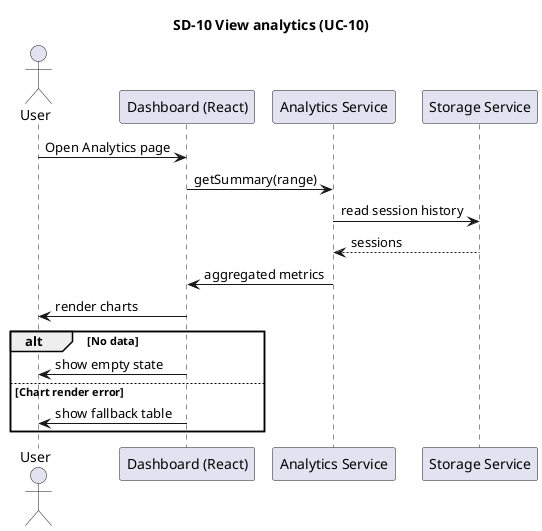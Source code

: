 @startuml
title SD-10 View analytics (UC-10)
actor User
participant "Dashboard (React)" as Dashboard
participant "Analytics Service" as Analytics
participant "Storage Service" as Storage

User -> Dashboard: Open Analytics page
Dashboard -> Analytics: getSummary(range)
Analytics -> Storage: read session history
Storage --> Analytics: sessions
Analytics -> Dashboard: aggregated metrics
Dashboard -> User: render charts

alt No data
  Dashboard -> User: show empty state
else Chart render error
  Dashboard -> User: show fallback table
end
@enduml

